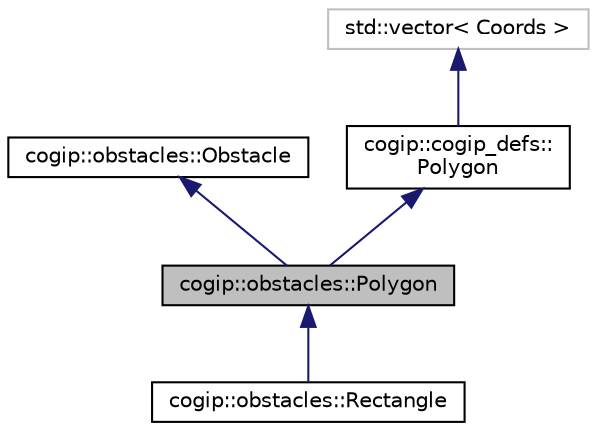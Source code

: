 digraph "cogip::obstacles::Polygon"
{
 // LATEX_PDF_SIZE
  bgcolor="transparent";
  edge [fontname="Helvetica",fontsize="10",labelfontname="Helvetica",labelfontsize="10"];
  node [fontname="Helvetica",fontsize="10",shape=record];
  Node1 [label="cogip::obstacles::Polygon",height=0.2,width=0.4,color="black", fillcolor="grey75", style="filled", fontcolor="black",tooltip="A polygon obstacle defined by the list of points."];
  Node2 -> Node1 [dir="back",color="midnightblue",fontsize="10",style="solid",fontname="Helvetica"];
  Node2 [label="cogip::obstacles::Obstacle",height=0.2,width=0.4,color="black",URL="$classcogip_1_1obstacles_1_1Obstacle.html",tooltip="An obstacle used to detect and avoid collisions."];
  Node3 -> Node1 [dir="back",color="midnightblue",fontsize="10",style="solid",fontname="Helvetica"];
  Node3 [label="cogip::cogip_defs::\lPolygon",height=0.2,width=0.4,color="black",URL="$classcogip_1_1cogip__defs_1_1Polygon.html",tooltip="A polygon defined by a list of coordinates."];
  Node4 -> Node3 [dir="back",color="midnightblue",fontsize="10",style="solid",fontname="Helvetica"];
  Node4 [label="std::vector\< Coords \>",height=0.2,width=0.4,color="grey75",tooltip=" "];
  Node1 -> Node5 [dir="back",color="midnightblue",fontsize="10",style="solid",fontname="Helvetica"];
  Node5 [label="cogip::obstacles::Rectangle",height=0.2,width=0.4,color="black",URL="$classcogip_1_1obstacles_1_1Rectangle.html",tooltip="A rectangle obstacle which inherits from Obstacle."];
}
